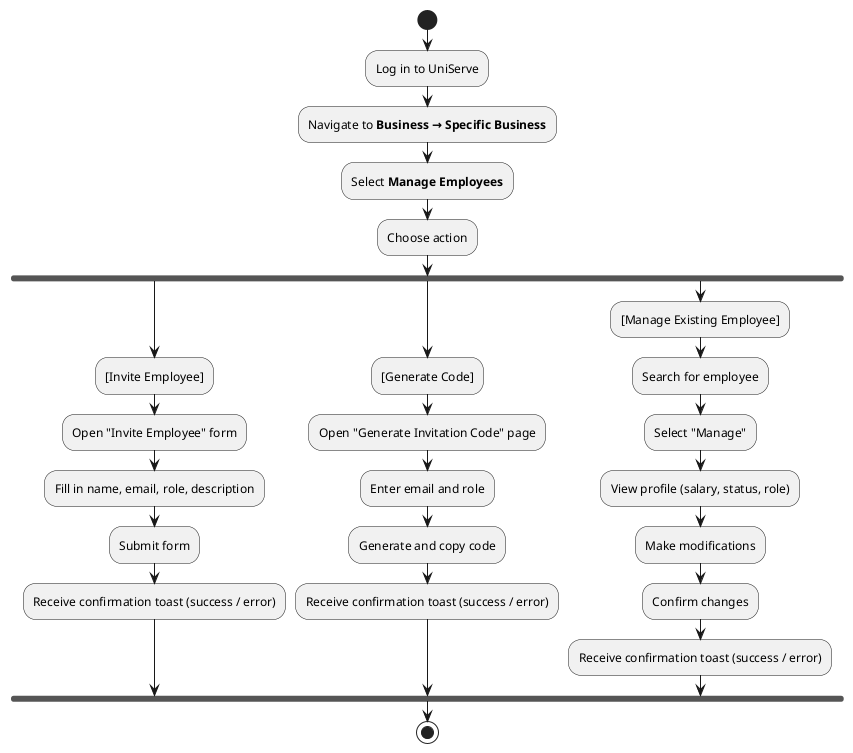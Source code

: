@startuml
|Owner|
start
:Log in to UniServe;
:Navigate to **Business → Specific Business**;
:Select **Manage Employees**;
:Choose action;
fork
  -[Invite Employee]
  :Open "Invite Employee" form;
  :Fill in name, email, role, description;
  :Submit form;
  :Receive confirmation toast (success / error);
fork again
  -[Generate Code]
  :Open "Generate Invitation Code" page;
  :Enter email and role;
  :Generate and copy code;
  :Receive confirmation toast (success / error);
fork again
  -[Manage Existing Employee]
  :Search for employee;
  :Select "Manage";
  :View profile (salary, status, role);
  :Make modifications;
  :Confirm changes;
  :Receive confirmation toast (success / error);
end fork

stop
@enduml

